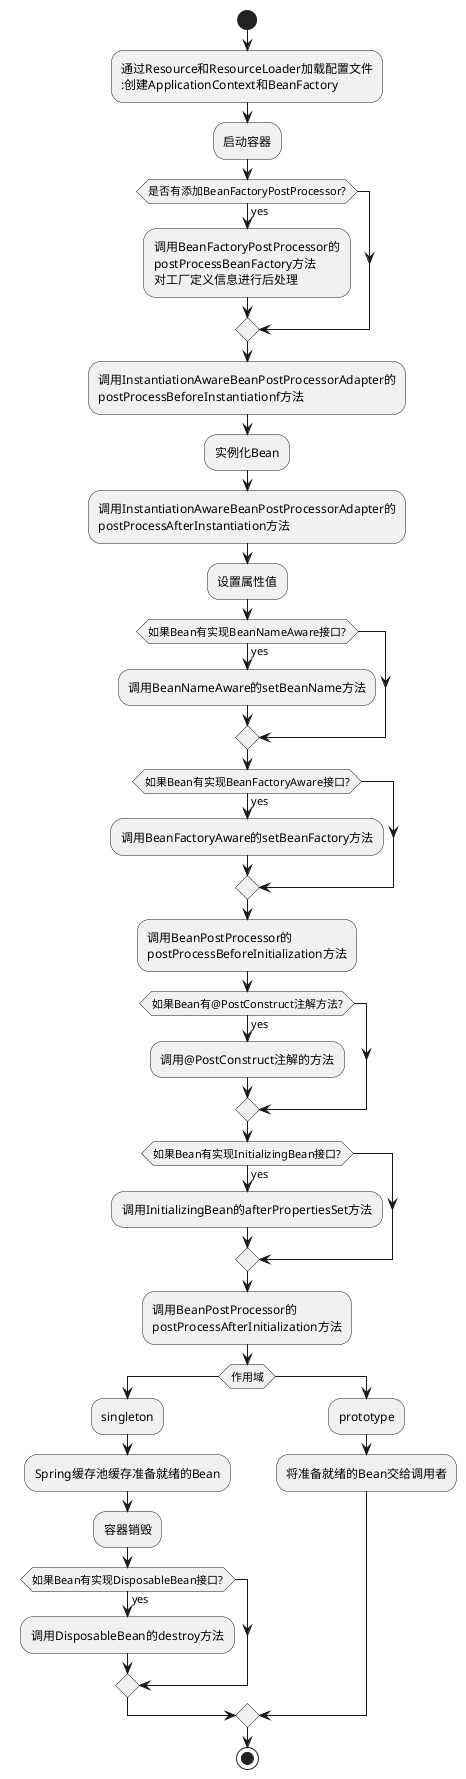@startuml
start
:通过Resource和ResourceLoader加载配置文件
:创建ApplicationContext和BeanFactory;
:启动容器;
if (是否有添加BeanFactoryPostProcessor?) then (yes)
  :调用BeanFactoryPostProcessor的
  postProcessBeanFactory方法
  对工厂定义信息进行后处理;
endif
:调用InstantiationAwareBeanPostProcessorAdapter的
postProcessBeforeInstantiationf方法;
:实例化Bean;
:调用InstantiationAwareBeanPostProcessorAdapter的
postProcessAfterInstantiation方法;
:设置属性值;
if (如果Bean有实现BeanNameAware接口?) then (yes)
  :调用BeanNameAware的setBeanName方法;
endif
if (如果Bean有实现BeanFactoryAware接口?) then (yes)
  :调用BeanFactoryAware的setBeanFactory方法;
endif
:调用BeanPostProcessor的
postProcessBeforeInitialization方法;
if (如果Bean有@PostConstruct注解方法?) then (yes)
  :调用@PostConstruct注解的方法;
endif
if (如果Bean有实现InitializingBean接口?) then (yes)
  :调用InitializingBean的afterPropertiesSet方法;
endif
:调用BeanPostProcessor的
postProcessAfterInitialization方法;
if (作用域) then
  :singleton;
  :Spring缓存池缓存准备就绪的Bean;
  :容器销毁;
  if (如果Bean有实现DisposableBean接口?) then (yes)
    :调用DisposableBean的destroy方法;
  endif
else
  :prototype;
  :将准备就绪的Bean交给调用者;
endif
stop
@enduml